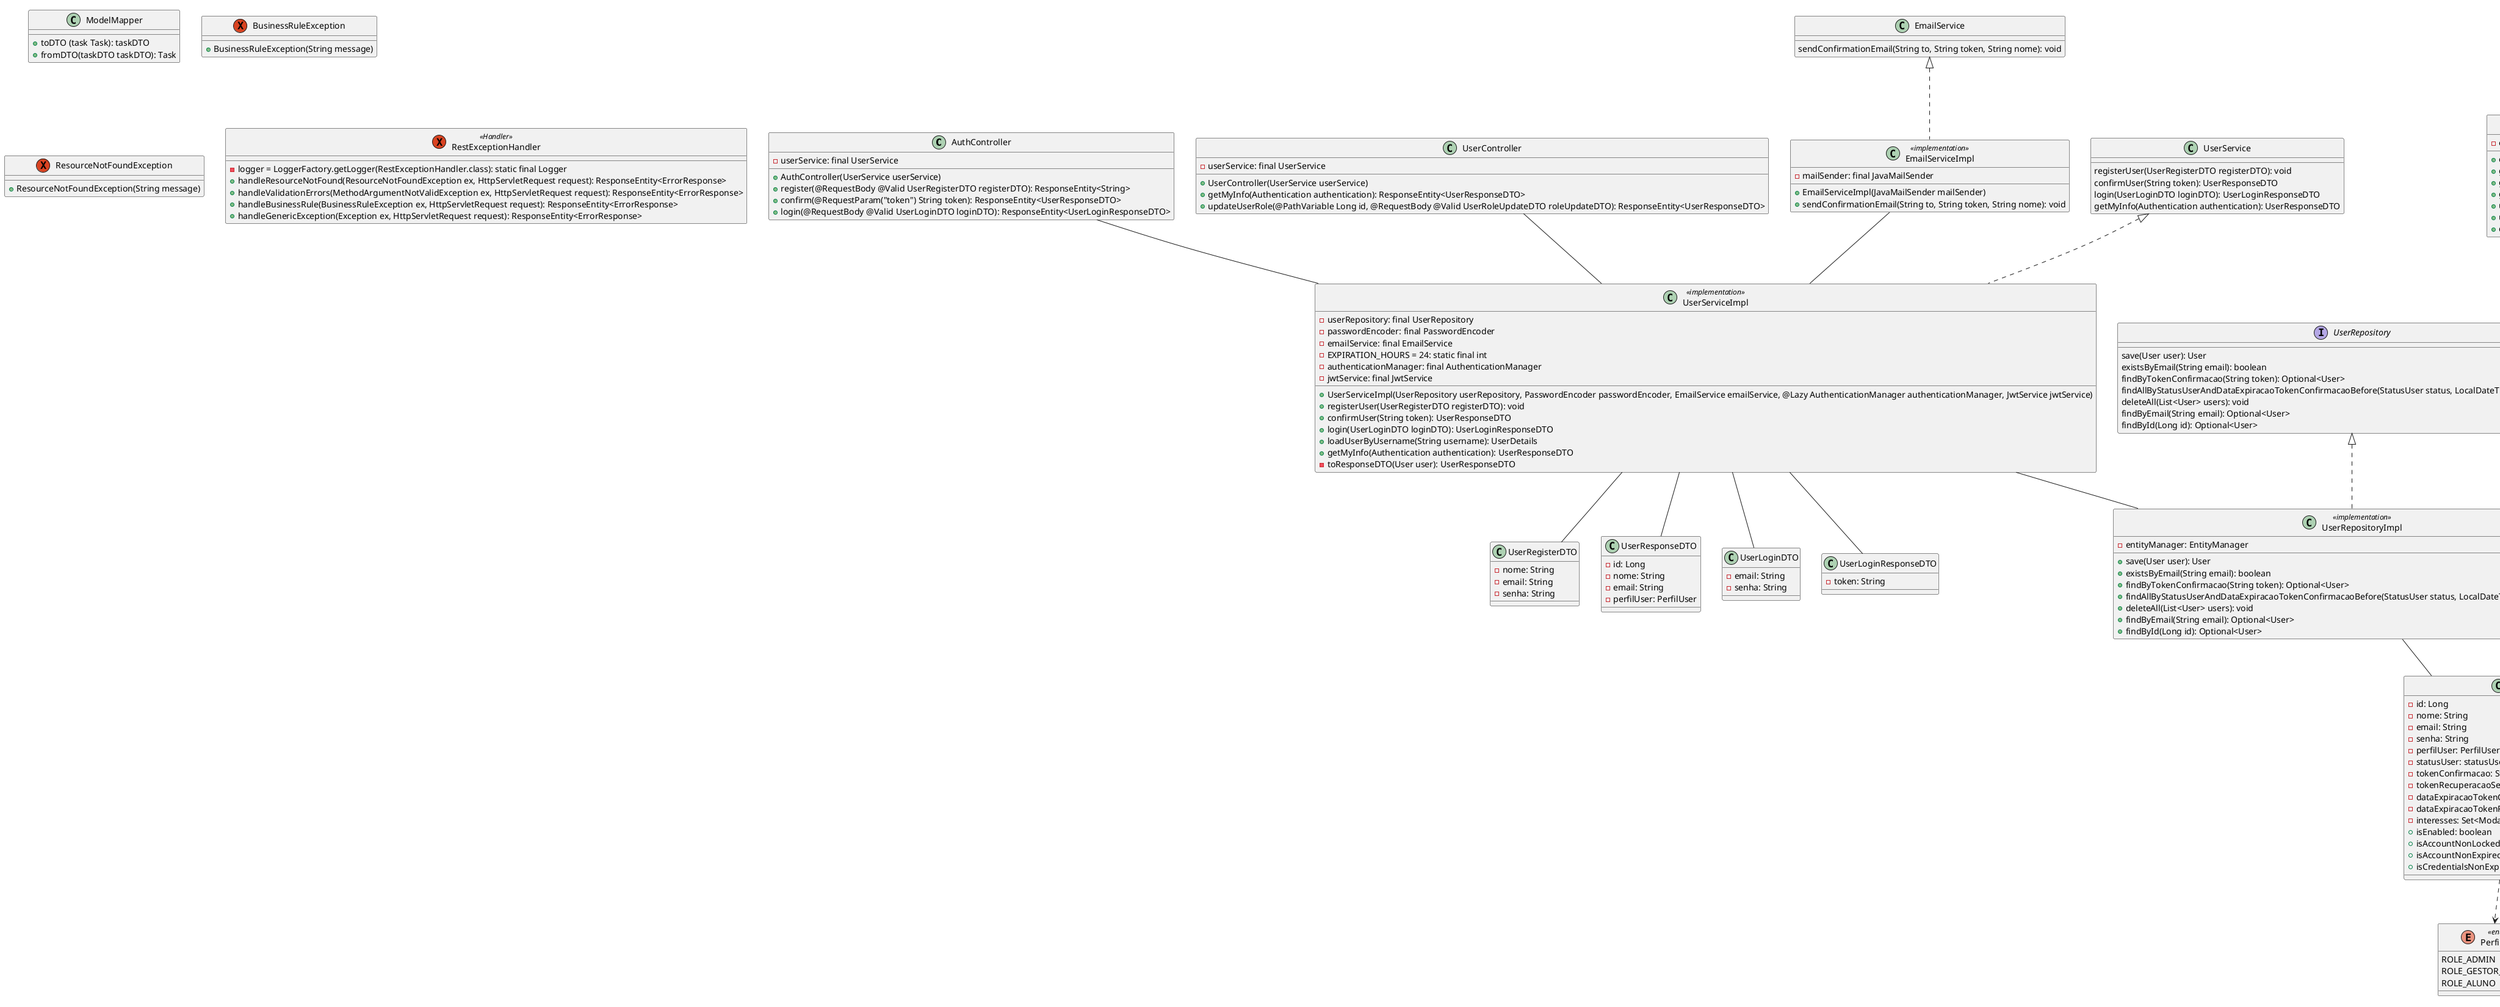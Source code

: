 @startuml diagrama_classes_eventos

class AuthController {
    - userService: final UserService
    + AuthController(UserService userService)
    + register(@RequestBody @Valid UserRegisterDTO registerDTO): ResponseEntity<String>
    + confirm(@RequestParam("token") String token): ResponseEntity<UserResponseDTO>
    + login(@RequestBody @Valid UserLoginDTO loginDTO): ResponseEntity<UserLoginResponseDTO>
}
class UserController {
    - userService: final UserService
    + UserController(UserService userService)
    + getMyInfo(Authentication authentication): ResponseEntity<UserResponseDTO>
    + updateUserRole(@PathVariable Long id, @RequestBody @Valid UserRoleUpdateDTO roleUpdateDTO): ResponseEntity<UserResponseDTO>
}
class ModalidadeController {
    - modalidadeService: final ModalidadeService
    + createModalidade(String nome, String descricao, Set<User> usuariosInteressados, Set<Evento> eventos): Modalidade
    + getAllModalidades(Pageable pageable): Page<Modalidade>
    + getModalidadeById(@PathVariable Long id): Modalidade
    + getModalidadeByNome(String nome): Modalidade
    + getModalidadesByUsuarioInteressado(@PathVariable Long usuario_id): Modalidade
    + getModalidadesByEvento(@PathVariable Long evento_id, Pageable pageable): Page<Modalidade>
}
class EventoController {
    - eventoService: final EventoService
    + createEvento(String nome, String descricao, LocalDate dataInicio, LocalDate dataFim, StatusEvento status, User organizador, Set<Modalidade> modalidades): Evento
    + getAllEventos(Pageable pageable): Page<Evento>
    + getEventoById(@PathVariable Long id): Evento
    + getEventoByNome(String nome): Evento
    + updateEventoTotallyById(@PathVariable Long id): EventoResponseDTO
    + updateEventoPartiallyById(@PathVariable Long id, )
    + deleteEventoById(@PathVariable Long id): void
}
class UserLoginDTO {
    - email: String
    - senha: String
}
class UserLoginResponseDTO {
    - token: String
}
class UserRegisterDTO {
    - nome: String
    - email: String
    - senha: String
}
class UserResponseDTO {
    - id: Long
    - nome: String
    - email: String
    - perfilUser: PerfilUser
}
class ModalidadeRequestDTO {
    - nome: String
    - descricao: String
    - eventos: Set<Evento>
}
class ModalidadeResponseDTO {
    - id: Long
    - nome: String
    - descricao: String
    - usuariosInteressados: Set<User> 
    - eventos: Set<Evento>
}
class EventoRequestDTO {
    - nome: String
    - descricao: String
    - dataInicio: LocalDate
    - dataFim: LocalDate
    - status: StatusEvento
    - organizador: User
    - modalidades: Set<Modalidade>
}
class EventoResponseDTO {
    - id: Long
    - nome: String
    - descricao: String
    - dataInicio: LocalDate
    - dataFim: LocalDate
    - status: StatusEvento
    - organizador: User
    - modalidades: Set<Modalidade>
}
class Evento {
    - id: Long
    - nome: String
    - descricao: String
    - dataInicio: LocalDate
    - dataFim: LocalDate
    - status: StatusEvento
    - organizador: User
    - modalidades: Set<Modalidade>
}
class Modalidade {
    - id: Long
    - nome: String
    - descricao: String
    - usuariosInteressados: Set<User>
    - eventos: Set<Evento>
}
enum PerfilUser <<enum>> {
    ROLE_ADMIN
    ROLE_GESTOR_EVENTOS
    ROLE_ALUNO
}
enum StatusEvento <<enum>> {
    PLANEJADO
    EM_ANDAMENTO
    FINALIZADO
    CANCELADO
}
enum StatusUser <<enum>> {
    ATIVO
    INATIVO
    BLOQUEADO
}
class User {
    - id: Long
    - nome: String
    - email: String
    - senha: String
    - perfilUser: PerfilUser
    - statusUser: statusUser
    - tokenConfirmacao: String
    - tokenRecuperacaoSenha: String
    - dataExpiracaoTokenConfirmacao: LocalDateTime
    - dataExpiracaoTokenRecuperacao: LocalDateTime
    - interesses: Set<Modalidade>
    + isEnabled: boolean
    + isAccountNonLocked: boolean
    + isAccountNonExpired: boolean
    + isCredentialsNonExpired: boolean
}
class UserRepositoryImpl <<implementation>> {
    - entityManager: EntityManager
    + save(User user): User
    + existsByEmail(String email): boolean
    + findByTokenConfirmacao(String token): Optional<User>
    + findAllByStatusUserAndDataExpiracaoTokenConfirmacaoBefore(StatusUser status, LocalDateTime now): List<User>
    + deleteAll(List<User> users): void
    + findByEmail(String email): Optional<User>
    + findById(Long id): Optional<User>
}
class ModalidadeRepositoryImpl <<implementation>> {
    
}
class EventoRepositoryImpl <<implementation>> {
    
}
interface UserRepository {
    save(User user): User
    existsByEmail(String email): boolean
    findByTokenConfirmacao(String token): Optional<User>
    findAllByStatusUserAndDataExpiracaoTokenConfirmacaoBefore(StatusUser status, LocalDateTime now): List<User>
    deleteAll(List<User> users): void
    findByEmail(String email): Optional<User>
    findById(Long id): Optional<User>
}
interface ModalidadeRepository {
    
}
interface EventoRepository {
    
}
class EmailServiceImpl <<implementation>> {
    - mailSender: final JavaMailSender
    + EmailServiceImpl(JavaMailSender mailSender)
    + sendConfirmationEmail(String to, String token, String nome): void
}
class JwtServiceImpl <<implementation>> {
    - secretKey: String
    + extractUsername(String token): String
    + generateToken(UserDetails userDetails): String
    + isTokenValid(String token, UserDetails userDetails): boolean
    - isTokenExpired(String token): boolean
    - extractExpiration(String token): Date
    - extractClaim(String token, Function<Claims, T> claimsResolver): <T> T
    - extractAllClaims(String token): Claims
    - getSignInKey(): Key
}
class UserServiceImpl <<implementation>> {
    - userRepository: final UserRepository
    - passwordEncoder: final PasswordEncoder
    - emailService: final EmailService
    - EXPIRATION_HOURS = 24: static final int
    - authenticationManager: final AuthenticationManager 
    - jwtService: final JwtService
    + UserServiceImpl(UserRepository userRepository, PasswordEncoder passwordEncoder, EmailService emailService, @Lazy AuthenticationManager authenticationManager, JwtService jwtService)
    + registerUser(UserRegisterDTO registerDTO): void
    + confirmUser(String token): UserResponseDTO
    + login(UserLoginDTO loginDTO): UserLoginResponseDTO
    + loadUserByUsername(String username): UserDetails
    + getMyInfo(Authentication authentication): UserResponseDTO
    - toResponseDTO(User user): UserResponseDTO
}
class ModalidadeServiceImpl <<implementation>> {
    + createModalidade(String nome, String descricao, Set<User> usuariosInteressados, Set<Evento> eventos): Modalidade
    + getAllModalidades(Pageable pageable): Page<Modalidade>
    + getModalidadeById(@PathVariable Long id): Modalidade
    + getModalidadeByNome(String nome): Modalidade
    + getModalidadesByUsuarioInteressado(@PathVariable Long usuario_id): Modalidade
    + getModalidadesByEvento(@PathVariable Long evento_id, Pageable pageable): Page<Modalidade>
}
class EventoServiceImpl <<implementation>> {
    + createEvento(String nome, String descricao, LocalDate dataInicio, LocalDate dataFim, StatusEvento status, User organizador, Set<Modalidade> modalidades): Evento
    + getAllEventos(Pageable pageable): Page<Evento>
    + getEventoById(@PathVariable Long id): Evento
    + getEventoByNome(String nome): Evento
    + updateEventoTotallyById(@PathVariable Long id): EventoResponseDTO
    + updateEventoPartiallyById(@PathVariable Long id, )
    + deleteEventoById(@PathVariable Long id): void
}
class EmailService {
    sendConfirmationEmail(String to, String token, String nome): void
}
class JwtService {
    extractUsername(String token): String
    generateToken(UserDetails userDetails): String
    isTokenValid(String token, UserDetails userDetails): boolean
}
class UserService {
    registerUser(UserRegisterDTO registerDTO): void
    confirmUser(String token): UserResponseDTO
    login(UserLoginDTO loginDTO): UserLoginResponseDTO
    getMyInfo(Authentication authentication): UserResponseDTO
}
class ModalidadeService {
    createModalidade(String nome, String descricao, Set<User> usuariosInteressados, Set<Evento> eventos): Modalidade
    getAllModalidades(Pageable pageable): Page<Modalidade>
    getModalidadeById(@PathVariable Long id): Modalidade
    getModalidadeByNome(String nome): Modalidade
    getModalidadesByUsuarioInteressado(@PathVariable Long usuario_id): Modalidade
    getModalidadesByEvento(@PathVariable Long evento_id, Pageable pageable): Page<Modalidade>
}
class EventoService {
    createEvento(String nome, String descricao, LocalDate dataInicio, LocalDate dataFim, StatusEvento status, User organizador, Set<Modalidade> modalidades): Evento
    getAllEventos(Pageable pageable): Page<Evento>
    getEventoById(@PathVariable Long id): Evento
    getEventoByNome(String nome): Evento
    updateEventoTotallyById(@PathVariable Long id): EventoResponseDTO
    updateEventoPartiallyById(@PathVariable Long id, )
    deleteEventoById(@PathVariable Long id): void
}
class ModelMapper {
    + toDTO (task Task): taskDTО
    + fromDTO(taskDTO taskDTO): Task
}
exception BusinessRuleException {
    + BusinessRuleException(String message)
}
exception ResourceNotFoundException {
    + ResourceNotFoundException(String message)
}
exception RestExceptionHandler <<Handler>>{
    - logger = LoggerFactory.getLogger(RestExceptionHandler.class): static final Logger
    + handleResourceNotFound(ResourceNotFoundException ex, HttpServletRequest request): ResponseEntity<ErrorResponse>
    + handleValidationErrors(MethodArgumentNotValidException ex, HttpServletRequest request): ResponseEntity<ErrorResponse>
    + handleBusinessRule(BusinessRuleException ex, HttpServletRequest request): ResponseEntity<ErrorResponse>
    + handleGenericException(Exception ex, HttpServletRequest request): ResponseEntity<ErrorResponse>
}
class JwtAuthFilter <<Filter>> {
    - jwtService: final JwtService
    - userDetailsService: final UserDetailsService
    + JwtAuthFilter(JwtService jwtService, UserDetailsService userDetailsService)
    # doFilterInternal(@NonNull HttpServletRequest request, @NonNull HttpServletResponse response, @NonNull FilterChain filterChain): void
}

AuthController -- UserServiceImpl
UserController -- UserServiceImpl
UserServiceImpl -- UserRegisterDTO
UserServiceImpl -- UserResponseDTO
UserServiceImpl -- UserLoginDTO
UserServiceImpl -- UserLoginResponseDTO
UserServiceImpl -- UserRepositoryImpl
UserRepositoryImpl -- User

ModalidadeController -- ModalidadeServiceImpl
ModalidadeServiceImpl -- ModalidadeRequestDTO
ModalidadeServiceImpl -- ModalidadeResponseDTO
ModalidadeServiceImpl -- ModalidadeRepositoryImpl
ModalidadeRepositoryImpl -- Modalidade

EventoController -- EventoServiceImpl
EventoServiceImpl -- EventoRequestDTO
EventoServiceImpl -- EventoResponseDTO
EventoServiceImpl -- EventoRepositoryImpl
EventoRepositoryImpl -- Evento

EmailServiceImpl -- UserServiceImpl
JwtServiceImpl -- JwtAuthFilter

UserRepository <|.. UserRepositoryImpl
ModalidadeRepository <|.. ModalidadeRepositoryImpl
EventoRepository <|.. EventoRepositoryImpl
EmailService <|.. EmailServiceImpl
JwtService <|.. JwtServiceImpl
UserService <|.. UserServiceImpl
ModalidadeService <|.. ModalidadeServiceImpl
EventoService <|.. EventoServiceImpl
User ..> PerfilUser
User ..> StatusUser
Evento ..> StatusEvento

User "many" -- "many" Modalidade
Evento "many" -- "many" Modalidade

@enduml
